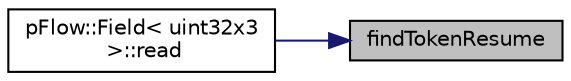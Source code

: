 digraph "findTokenResume"
{
 // LATEX_PDF_SIZE
  edge [fontname="Helvetica",fontsize="10",labelfontname="Helvetica",labelfontsize="10"];
  node [fontname="Helvetica",fontsize="10",shape=record];
  rankdir="RL";
  Node1 [label="findTokenResume",height=0.2,width=0.4,color="black", fillcolor="grey75", style="filled", fontcolor="black",tooltip="search for all tokesn after the current file position and find the first word token tbat matchs w"];
  Node1 -> Node2 [dir="back",color="midnightblue",fontsize="10",style="solid",fontname="Helvetica"];
  Node2 [label="pFlow::Field\< uint32x3\l \>::read",height=0.2,width=0.4,color="black", fillcolor="white", style="filled",URL="$classpFlow_1_1Field.html#a08e94ee49f203eb9d2ab071846af9fb5",tooltip=" "];
}
